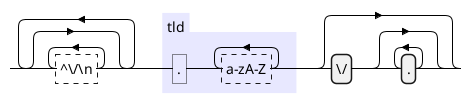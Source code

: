 {
  "sha1": "4q9l7g3gazn91fq9gwnb41m3hxkoewn",
  "insertion": {
    "when": "2024-05-30T20:48:20.546Z",
    "user": "plantuml@gmail.com"
  }
}
@startregex
(?:[^\/\n]*)+(?<tld>\.[a-zA-Z]+)(?:\/.*)?
@endregex
